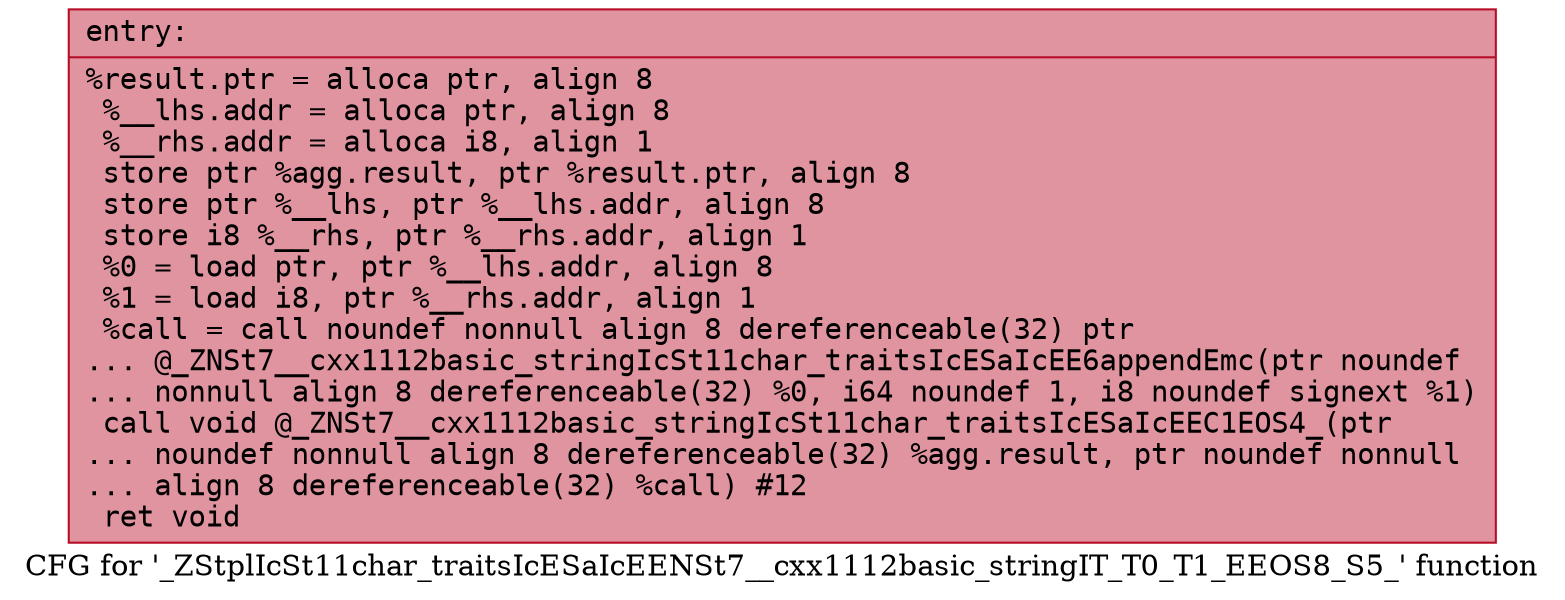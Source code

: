 digraph "CFG for '_ZStplIcSt11char_traitsIcESaIcEENSt7__cxx1112basic_stringIT_T0_T1_EEOS8_S5_' function" {
	label="CFG for '_ZStplIcSt11char_traitsIcESaIcEENSt7__cxx1112basic_stringIT_T0_T1_EEOS8_S5_' function";

	Node0x562846695f30 [shape=record,color="#b70d28ff", style=filled, fillcolor="#b70d2870" fontname="Courier",label="{entry:\l|  %result.ptr = alloca ptr, align 8\l  %__lhs.addr = alloca ptr, align 8\l  %__rhs.addr = alloca i8, align 1\l  store ptr %agg.result, ptr %result.ptr, align 8\l  store ptr %__lhs, ptr %__lhs.addr, align 8\l  store i8 %__rhs, ptr %__rhs.addr, align 1\l  %0 = load ptr, ptr %__lhs.addr, align 8\l  %1 = load i8, ptr %__rhs.addr, align 1\l  %call = call noundef nonnull align 8 dereferenceable(32) ptr\l... @_ZNSt7__cxx1112basic_stringIcSt11char_traitsIcESaIcEE6appendEmc(ptr noundef\l... nonnull align 8 dereferenceable(32) %0, i64 noundef 1, i8 noundef signext %1)\l  call void @_ZNSt7__cxx1112basic_stringIcSt11char_traitsIcESaIcEEC1EOS4_(ptr\l... noundef nonnull align 8 dereferenceable(32) %agg.result, ptr noundef nonnull\l... align 8 dereferenceable(32) %call) #12\l  ret void\l}"];
}

